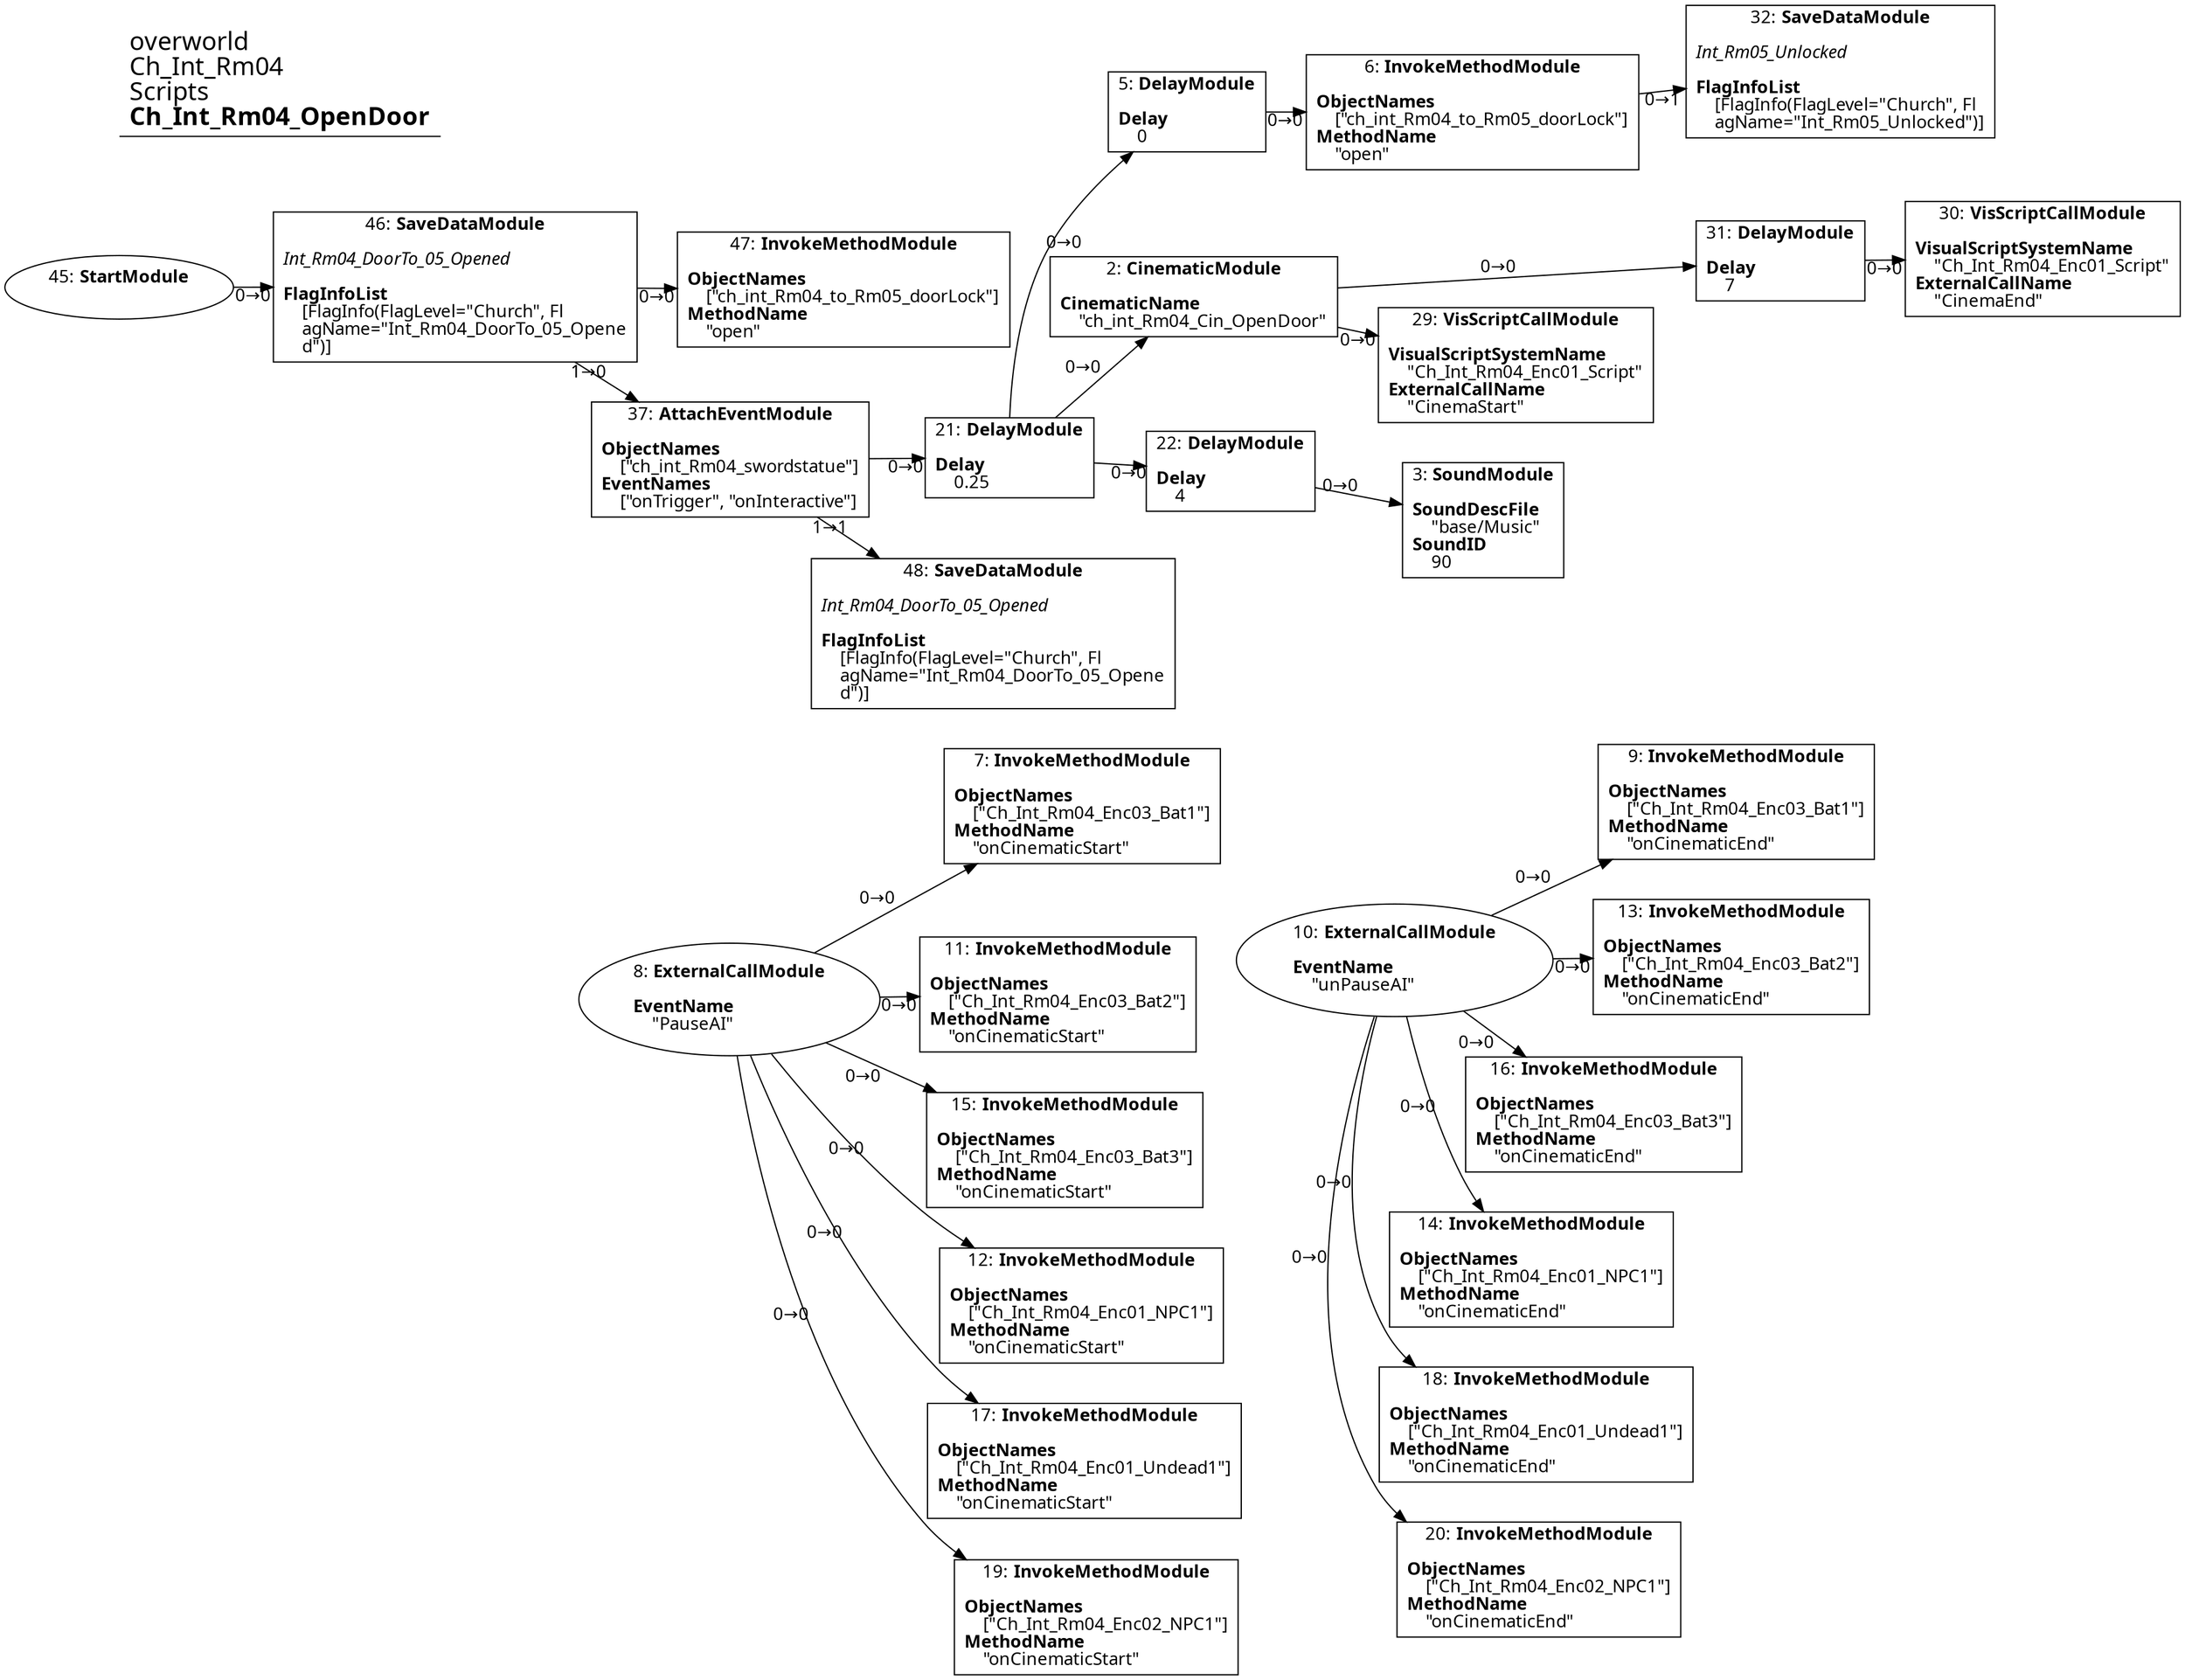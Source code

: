 digraph {
    layout = fdp;
    overlap = prism;
    sep = "+16";
    splines = spline;

    node [ shape = box ];

    graph [ fontname = "Segoe UI" ];
    node [ fontname = "Segoe UI" ];
    edge [ fontname = "Segoe UI" ];

    2 [ label = <2: <b>CinematicModule</b><br/><br/><b>CinematicName</b><br align="left"/>    &quot;ch_int_Rm04_Cin_OpenDoor&quot;<br align="left"/>> ];
    2 [ pos = "0.43100002,-0.133!" ];
    2 -> 29 [ label = "0→0" ];
    2 -> 31 [ label = "0→0" ];

    3 [ label = <3: <b>SoundModule</b><br/><br/><b>SoundDescFile</b><br align="left"/>    &quot;base/Music&quot;<br align="left"/><b>SoundID</b><br align="left"/>    90<br align="left"/>> ];
    3 [ pos = "0.65500003,-0.284!" ];

    5 [ label = <5: <b>DelayModule</b><br/><br/><b>Delay</b><br align="left"/>    0<br align="left"/>> ];
    5 [ pos = "0.43300003,0.066!" ];
    5 -> 6 [ label = "0→0" ];

    6 [ label = <6: <b>InvokeMethodModule</b><br/><br/><b>ObjectNames</b><br align="left"/>    [&quot;ch_int_Rm04_to_Rm05_doorLock&quot;]<br align="left"/><b>MethodName</b><br align="left"/>    &quot;open&quot;<br align="left"/>> ];
    6 [ pos = "0.656,0.066!" ];
    6 -> 32 [ label = "0→1" ];

    7 [ label = <7: <b>InvokeMethodModule</b><br/><br/><b>ObjectNames</b><br align="left"/>    [&quot;Ch_Int_Rm04_Enc03_Bat1&quot;]<br align="left"/><b>MethodName</b><br align="left"/>    &quot;onCinematicStart&quot;<br align="left"/>> ];
    7 [ pos = "0.30800003,-0.71800005!" ];

    8 [ label = <8: <b>ExternalCallModule</b><br/><br/><b>EventName</b><br align="left"/>    &quot;PauseAI&quot;<br align="left"/>> ];
    8 [ shape = oval ]
    8 [ pos = "-0.004,-0.86200005!" ];
    8 -> 7 [ label = "0→0" ];
    8 -> 11 [ label = "0→0" ];
    8 -> 12 [ label = "0→0" ];
    8 -> 15 [ label = "0→0" ];
    8 -> 17 [ label = "0→0" ];
    8 -> 19 [ label = "0→0" ];

    9 [ label = <9: <b>InvokeMethodModule</b><br/><br/><b>ObjectNames</b><br align="left"/>    [&quot;Ch_Int_Rm04_Enc03_Bat1&quot;]<br align="left"/><b>MethodName</b><br align="left"/>    &quot;onCinematicEnd&quot;<br align="left"/>> ];
    9 [ pos = "0.71400005,-0.70000005!" ];

    10 [ label = <10: <b>ExternalCallModule</b><br/><br/><b>EventName</b><br align="left"/>    &quot;unPauseAI&quot;<br align="left"/>> ];
    10 [ shape = oval ]
    10 [ pos = "0.48400003,-0.81900007!" ];
    10 -> 9 [ label = "0→0" ];
    10 -> 13 [ label = "0→0" ];
    10 -> 14 [ label = "0→0" ];
    10 -> 16 [ label = "0→0" ];
    10 -> 18 [ label = "0→0" ];
    10 -> 20 [ label = "0→0" ];

    11 [ label = <11: <b>InvokeMethodModule</b><br/><br/><b>ObjectNames</b><br align="left"/>    [&quot;Ch_Int_Rm04_Enc03_Bat2&quot;]<br align="left"/><b>MethodName</b><br align="left"/>    &quot;onCinematicStart&quot;<br align="left"/>> ];
    11 [ pos = "0.31300002,-0.86200005!" ];

    12 [ label = <12: <b>InvokeMethodModule</b><br/><br/><b>ObjectNames</b><br align="left"/>    [&quot;Ch_Int_Rm04_Enc01_NPC1&quot;]<br align="left"/><b>MethodName</b><br align="left"/>    &quot;onCinematicStart&quot;<br align="left"/>> ];
    12 [ pos = "0.30800003,-1.108!" ];

    13 [ label = <13: <b>InvokeMethodModule</b><br/><br/><b>ObjectNames</b><br align="left"/>    [&quot;Ch_Int_Rm04_Enc03_Bat2&quot;]<br align="left"/><b>MethodName</b><br align="left"/>    &quot;onCinematicEnd&quot;<br align="left"/>> ];
    13 [ pos = "0.71900004,-0.818!" ];

    14 [ label = <14: <b>InvokeMethodModule</b><br/><br/><b>ObjectNames</b><br align="left"/>    [&quot;Ch_Int_Rm04_Enc01_NPC1&quot;]<br align="left"/><b>MethodName</b><br align="left"/>    &quot;onCinematicEnd&quot;<br align="left"/>> ];
    14 [ pos = "0.702,-1.1010001!" ];

    15 [ label = <15: <b>InvokeMethodModule</b><br/><br/><b>ObjectNames</b><br align="left"/>    [&quot;Ch_Int_Rm04_Enc03_Bat3&quot;]<br align="left"/><b>MethodName</b><br align="left"/>    &quot;onCinematicStart&quot;<br align="left"/>> ];
    15 [ pos = "0.307,-0.984!" ];

    16 [ label = <16: <b>InvokeMethodModule</b><br/><br/><b>ObjectNames</b><br align="left"/>    [&quot;Ch_Int_Rm04_Enc03_Bat3&quot;]<br align="left"/><b>MethodName</b><br align="left"/>    &quot;onCinematicEnd&quot;<br align="left"/>> ];
    16 [ pos = "0.721,-0.9760001!" ];

    17 [ label = <17: <b>InvokeMethodModule</b><br/><br/><b>ObjectNames</b><br align="left"/>    [&quot;Ch_Int_Rm04_Enc01_Undead1&quot;]<br align="left"/><b>MethodName</b><br align="left"/>    &quot;onCinematicStart&quot;<br align="left"/>> ];
    17 [ pos = "0.29900002,-1.245!" ];

    18 [ label = <18: <b>InvokeMethodModule</b><br/><br/><b>ObjectNames</b><br align="left"/>    [&quot;Ch_Int_Rm04_Enc01_Undead1&quot;]<br align="left"/><b>MethodName</b><br align="left"/>    &quot;onCinematicEnd&quot;<br align="left"/>> ];
    18 [ pos = "0.707,-1.238!" ];

    19 [ label = <19: <b>InvokeMethodModule</b><br/><br/><b>ObjectNames</b><br align="left"/>    [&quot;Ch_Int_Rm04_Enc02_NPC1&quot;]<br align="left"/><b>MethodName</b><br align="left"/>    &quot;onCinematicStart&quot;<br align="left"/>> ];
    19 [ pos = "0.298,-1.3740001!" ];

    20 [ label = <20: <b>InvokeMethodModule</b><br/><br/><b>ObjectNames</b><br align="left"/>    [&quot;Ch_Int_Rm04_Enc02_NPC1&quot;]<br align="left"/><b>MethodName</b><br align="left"/>    &quot;onCinematicEnd&quot;<br align="left"/>> ];
    20 [ pos = "0.70900005,-1.3820001!" ];

    21 [ label = <21: <b>DelayModule</b><br/><br/><b>Delay</b><br align="left"/>    0.25<br align="left"/>> ];
    21 [ pos = "0.19600001,-0.284!" ];
    21 -> 2 [ label = "0→0" ];
    21 -> 5 [ label = "0→0" ];
    21 -> 22 [ label = "0→0" ];

    22 [ label = <22: <b>DelayModule</b><br/><br/><b>Delay</b><br align="left"/>    4<br align="left"/>> ];
    22 [ pos = "0.441,-0.284!" ];
    22 -> 3 [ label = "0→0" ];

    29 [ label = <29: <b>VisScriptCallModule</b><br/><br/><b>VisualScriptSystemName</b><br align="left"/>    &quot;Ch_Int_Rm04_Enc01_Script&quot;<br align="left"/><b>ExternalCallName</b><br align="left"/>    &quot;CinemaStart&quot;<br align="left"/>> ];
    29 [ pos = "0.67300004,-0.192!" ];

    30 [ label = <30: <b>VisScriptCallModule</b><br/><br/><b>VisualScriptSystemName</b><br align="left"/>    &quot;Ch_Int_Rm04_Enc01_Script&quot;<br align="left"/><b>ExternalCallName</b><br align="left"/>    &quot;CinemaEnd&quot;<br align="left"/>> ];
    30 [ pos = "0.9850001,-0.133!" ];

    31 [ label = <31: <b>DelayModule</b><br/><br/><b>Delay</b><br align="left"/>    7<br align="left"/>> ];
    31 [ pos = "0.83100003,-0.133!" ];
    31 -> 30 [ label = "0→0" ];

    32 [ label = <32: <b>SaveDataModule</b><br/><br/><i>Int_Rm05_Unlocked<br align="left"/></i><br align="left"/><b>FlagInfoList</b><br align="left"/>    [FlagInfo(FlagLevel=&quot;Church&quot;, Fl<br align="left"/>    agName=&quot;Int_Rm05_Unlocked&quot;)]<br align="left"/>> ];
    32 [ pos = "0.87200004,0.089!" ];

    37 [ label = <37: <b>AttachEventModule</b><br/><br/><b>ObjectNames</b><br align="left"/>    [&quot;ch_int_Rm04_swordstatue&quot;]<br align="left"/><b>EventNames</b><br align="left"/>    [&quot;onTrigger&quot;, &quot;onInteractive&quot;]<br align="left"/>> ];
    37 [ pos = "-0.060000002,-0.284!" ];
    37 -> 21 [ label = "0→0" ];
    37 -> 48 [ label = "1→1" ];

    45 [ label = <45: <b>StartModule</b><br/><br/>> ];
    45 [ shape = oval ]
    45 [ pos = "-0.513,-0.119!" ];
    45 -> 46 [ label = "0→0" ];

    46 [ label = <46: <b>SaveDataModule</b><br/><br/><i>Int_Rm04_DoorTo_05_Opened<br align="left"/></i><br align="left"/><b>FlagInfoList</b><br align="left"/>    [FlagInfo(FlagLevel=&quot;Church&quot;, Fl<br align="left"/>    agName=&quot;Int_Rm04_DoorTo_05_Opene<br align="left"/>    d&quot;)]<br align="left"/>> ];
    46 [ pos = "-0.293,-0.119!" ];
    46 -> 47 [ label = "0→0" ];
    46 -> 37 [ label = "1→0" ];

    47 [ label = <47: <b>InvokeMethodModule</b><br/><br/><b>ObjectNames</b><br align="left"/>    [&quot;ch_int_Rm04_to_Rm05_doorLock&quot;]<br align="left"/><b>MethodName</b><br align="left"/>    &quot;open&quot;<br align="left"/>> ];
    47 [ pos = "-0.061000004,-0.119!" ];

    48 [ label = <48: <b>SaveDataModule</b><br/><br/><i>Int_Rm04_DoorTo_05_Opened<br align="left"/></i><br align="left"/><b>FlagInfoList</b><br align="left"/>    [FlagInfo(FlagLevel=&quot;Church&quot;, Fl<br align="left"/>    agName=&quot;Int_Rm04_DoorTo_05_Opene<br align="left"/>    d&quot;)]<br align="left"/>> ];
    48 [ pos = "0.193,-0.47900003!" ];

    title [ pos = "-0.514,0.09!" ];
    title [ shape = underline ];
    title [ label = <<font point-size="20">overworld<br align="left"/>Ch_Int_Rm04<br align="left"/>Scripts<br align="left"/><b>Ch_Int_Rm04_OpenDoor</b><br align="left"/></font>> ];
}
